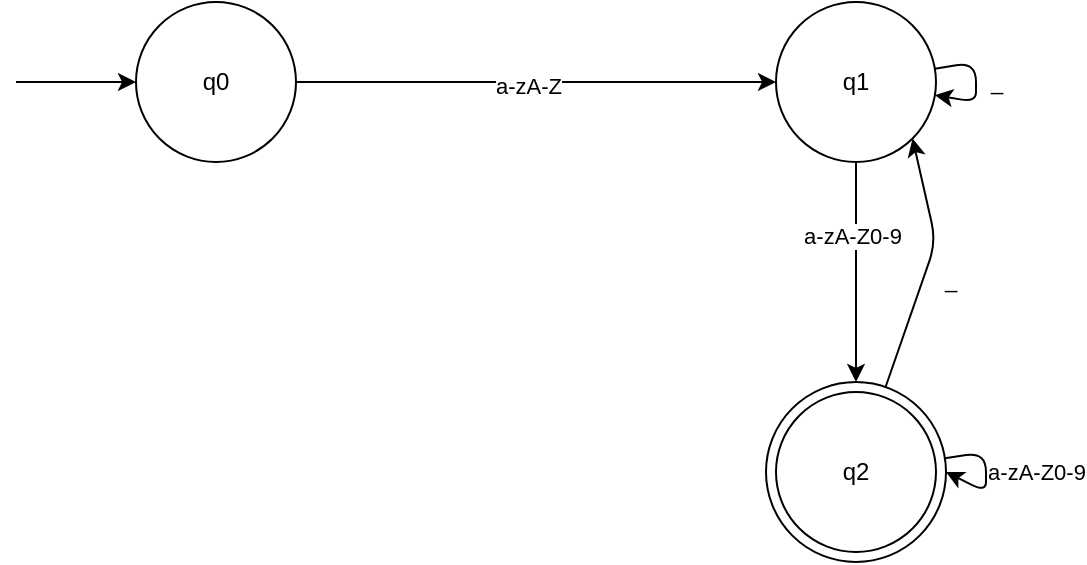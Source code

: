 <mxfile>
    <diagram id="1W2T77sdKT-4ZPZqxQXQ" name="Page-1">
        <mxGraphModel dx="423" dy="779" grid="1" gridSize="10" guides="1" tooltips="1" connect="1" arrows="1" fold="1" page="1" pageScale="1" pageWidth="850" pageHeight="1100" math="0" shadow="0">
            <root>
                <mxCell id="0"/>
                <mxCell id="1" parent="0"/>
                <mxCell id="4" style="edgeStyle=none;html=1;" parent="1" source="2" target="3" edge="1">
                    <mxGeometry relative="1" as="geometry"/>
                </mxCell>
                <mxCell id="5" value="a-zA-Z" style="edgeLabel;html=1;align=center;verticalAlign=middle;resizable=0;points=[];" parent="4" vertex="1" connectable="0">
                    <mxGeometry x="-0.033" y="-2" relative="1" as="geometry">
                        <mxPoint as="offset"/>
                    </mxGeometry>
                </mxCell>
                <mxCell id="2" value="q0" style="ellipse;whiteSpace=wrap;html=1;aspect=fixed;" parent="1" vertex="1">
                    <mxGeometry x="120" y="120" width="80" height="80" as="geometry"/>
                </mxCell>
                <mxCell id="13" style="edgeStyle=none;html=1;entryX=0.5;entryY=0;entryDx=0;entryDy=0;" parent="1" source="3" target="12" edge="1">
                    <mxGeometry relative="1" as="geometry"/>
                </mxCell>
                <mxCell id="14" value="a-zA-Z0-9" style="edgeLabel;html=1;align=center;verticalAlign=middle;resizable=0;points=[];" parent="13" vertex="1" connectable="0">
                    <mxGeometry x="-0.327" y="-2" relative="1" as="geometry">
                        <mxPoint as="offset"/>
                    </mxGeometry>
                </mxCell>
                <mxCell id="3" value="q1" style="ellipse;whiteSpace=wrap;html=1;aspect=fixed;" parent="1" vertex="1">
                    <mxGeometry x="440" y="120" width="80" height="80" as="geometry"/>
                </mxCell>
                <mxCell id="28" value="_" style="edgeStyle=none;html=1;entryX=1;entryY=1;entryDx=0;entryDy=0;" parent="1" source="12" target="3" edge="1">
                    <mxGeometry x="0.035" y="-14" relative="1" as="geometry">
                        <Array as="points">
                            <mxPoint x="520" y="240"/>
                        </Array>
                        <mxPoint x="-3" y="5" as="offset"/>
                        <mxPoint x="634.615" y="196.923" as="targetPoint"/>
                    </mxGeometry>
                </mxCell>
                <mxCell id="12" value="" style="ellipse;whiteSpace=wrap;html=1;aspect=fixed;" parent="1" vertex="1">
                    <mxGeometry x="435" y="310" width="90" height="90" as="geometry"/>
                </mxCell>
                <mxCell id="6" value="q2" style="ellipse;whiteSpace=wrap;html=1;aspect=fixed;" parent="1" vertex="1">
                    <mxGeometry x="440" y="315" width="80" height="80" as="geometry"/>
                </mxCell>
                <mxCell id="15" value="" style="endArrow=classic;html=1;entryX=0;entryY=0.5;entryDx=0;entryDy=0;" parent="1" target="2" edge="1">
                    <mxGeometry width="50" height="50" relative="1" as="geometry">
                        <mxPoint x="60" y="160" as="sourcePoint"/>
                        <mxPoint x="450" y="270" as="targetPoint"/>
                    </mxGeometry>
                </mxCell>
                <mxCell id="18" value="a-zA-Z0-9" style="edgeStyle=none;html=1;entryX=1;entryY=0.5;entryDx=0;entryDy=0;" parent="1" source="12" target="12" edge="1">
                    <mxGeometry x="-0.025" y="25" relative="1" as="geometry">
                        <mxPoint as="offset"/>
                    </mxGeometry>
                </mxCell>
                <mxCell id="29" value="_" style="edgeStyle=none;html=1;" edge="1" parent="1" source="3" target="3">
                    <mxGeometry y="10" relative="1" as="geometry">
                        <Array as="points">
                            <mxPoint x="540" y="160"/>
                        </Array>
                        <mxPoint as="offset"/>
                    </mxGeometry>
                </mxCell>
            </root>
        </mxGraphModel>
    </diagram>
</mxfile>